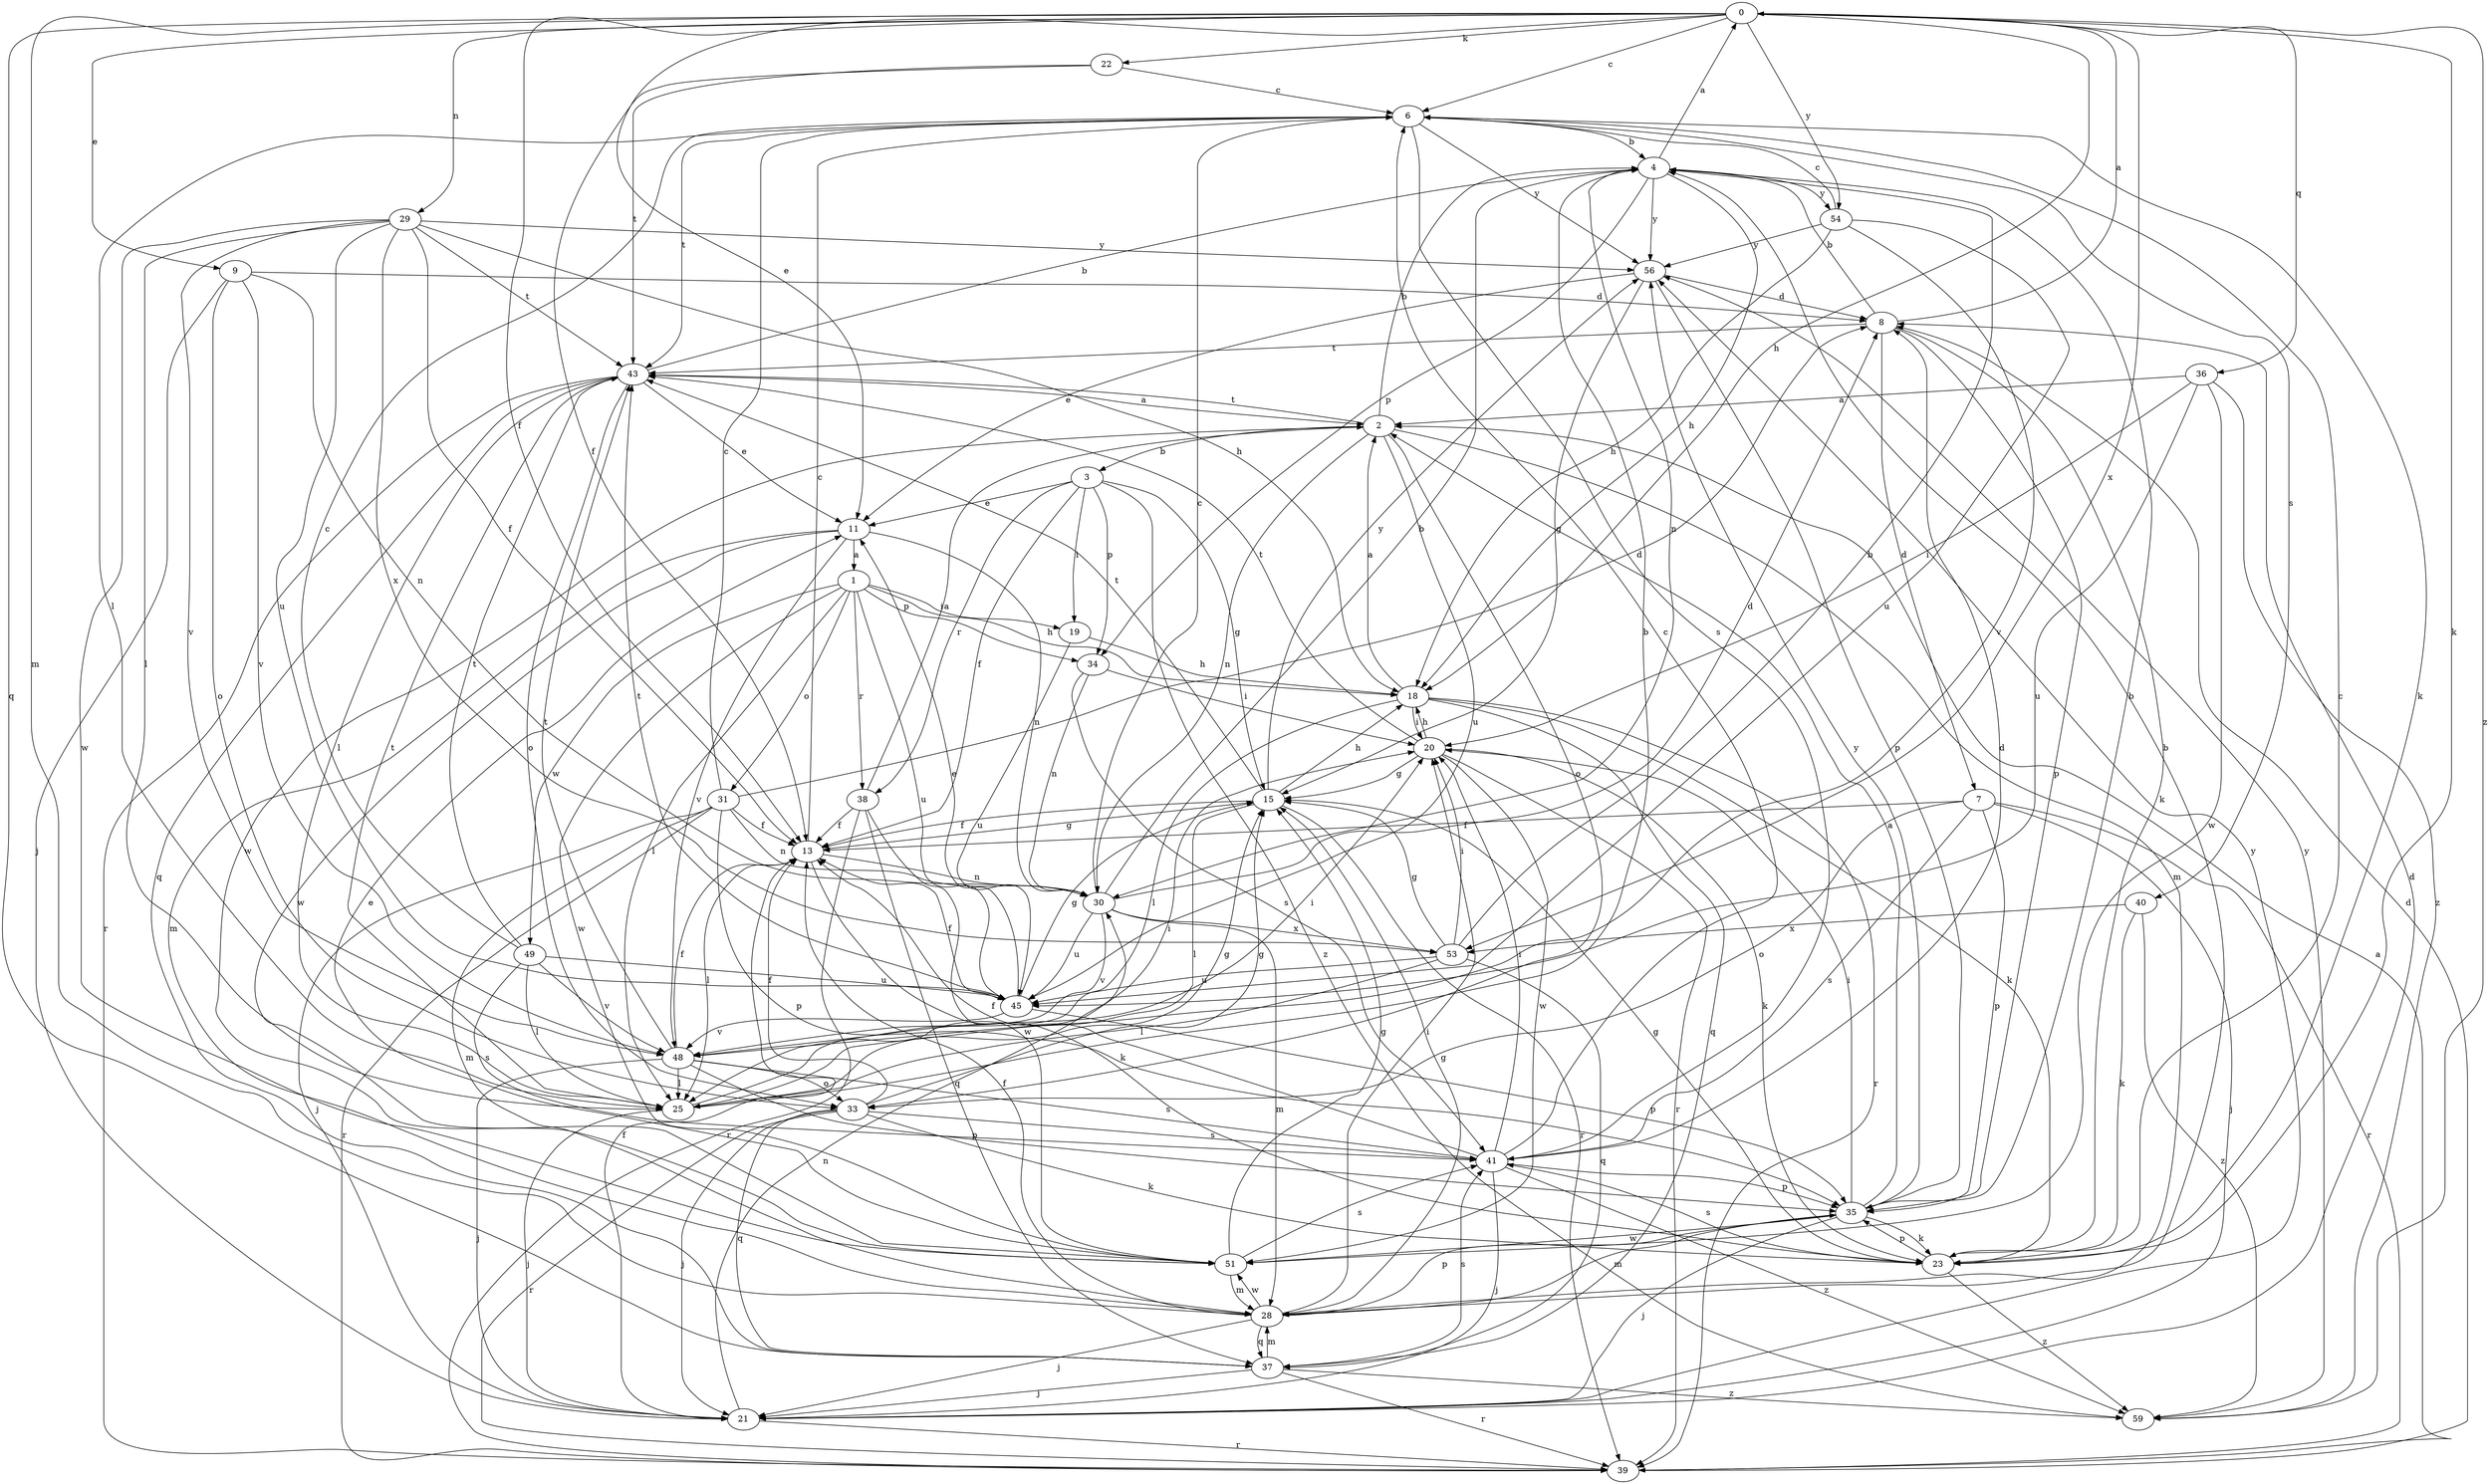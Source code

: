 strict digraph  {
0;
1;
2;
3;
4;
6;
7;
8;
9;
11;
13;
15;
18;
19;
20;
21;
22;
23;
25;
28;
29;
30;
31;
33;
34;
35;
36;
37;
38;
39;
40;
41;
43;
45;
48;
49;
51;
53;
54;
56;
59;
0 -> 6  [label=c];
0 -> 9  [label=e];
0 -> 11  [label=e];
0 -> 13  [label=f];
0 -> 18  [label=h];
0 -> 22  [label=k];
0 -> 23  [label=k];
0 -> 28  [label=m];
0 -> 29  [label=n];
0 -> 36  [label=q];
0 -> 37  [label=q];
0 -> 53  [label=x];
0 -> 54  [label=y];
0 -> 59  [label=z];
1 -> 18  [label=h];
1 -> 19  [label=i];
1 -> 25  [label=l];
1 -> 31  [label=o];
1 -> 34  [label=p];
1 -> 38  [label=r];
1 -> 45  [label=u];
1 -> 49  [label=w];
1 -> 51  [label=w];
2 -> 3  [label=b];
2 -> 4  [label=b];
2 -> 28  [label=m];
2 -> 30  [label=n];
2 -> 33  [label=o];
2 -> 43  [label=t];
2 -> 45  [label=u];
2 -> 51  [label=w];
3 -> 11  [label=e];
3 -> 13  [label=f];
3 -> 15  [label=g];
3 -> 19  [label=i];
3 -> 34  [label=p];
3 -> 38  [label=r];
3 -> 59  [label=z];
4 -> 0  [label=a];
4 -> 18  [label=h];
4 -> 30  [label=n];
4 -> 34  [label=p];
4 -> 54  [label=y];
4 -> 56  [label=y];
6 -> 4  [label=b];
6 -> 23  [label=k];
6 -> 25  [label=l];
6 -> 40  [label=s];
6 -> 41  [label=s];
6 -> 43  [label=t];
6 -> 56  [label=y];
7 -> 13  [label=f];
7 -> 21  [label=j];
7 -> 33  [label=o];
7 -> 35  [label=p];
7 -> 39  [label=r];
7 -> 41  [label=s];
8 -> 0  [label=a];
8 -> 4  [label=b];
8 -> 7  [label=d];
8 -> 23  [label=k];
8 -> 35  [label=p];
8 -> 43  [label=t];
9 -> 8  [label=d];
9 -> 21  [label=j];
9 -> 30  [label=n];
9 -> 33  [label=o];
9 -> 48  [label=v];
11 -> 1  [label=a];
11 -> 28  [label=m];
11 -> 30  [label=n];
11 -> 48  [label=v];
11 -> 51  [label=w];
13 -> 6  [label=c];
13 -> 15  [label=g];
13 -> 23  [label=k];
13 -> 25  [label=l];
13 -> 30  [label=n];
15 -> 13  [label=f];
15 -> 18  [label=h];
15 -> 25  [label=l];
15 -> 39  [label=r];
15 -> 43  [label=t];
15 -> 56  [label=y];
18 -> 2  [label=a];
18 -> 20  [label=i];
18 -> 23  [label=k];
18 -> 25  [label=l];
18 -> 37  [label=q];
18 -> 39  [label=r];
19 -> 18  [label=h];
19 -> 45  [label=u];
20 -> 15  [label=g];
20 -> 18  [label=h];
20 -> 23  [label=k];
20 -> 39  [label=r];
20 -> 43  [label=t];
20 -> 51  [label=w];
21 -> 8  [label=d];
21 -> 13  [label=f];
21 -> 30  [label=n];
21 -> 39  [label=r];
21 -> 56  [label=y];
22 -> 6  [label=c];
22 -> 13  [label=f];
22 -> 43  [label=t];
23 -> 6  [label=c];
23 -> 15  [label=g];
23 -> 35  [label=p];
23 -> 41  [label=s];
23 -> 59  [label=z];
25 -> 4  [label=b];
25 -> 15  [label=g];
25 -> 20  [label=i];
25 -> 21  [label=j];
25 -> 43  [label=t];
28 -> 4  [label=b];
28 -> 13  [label=f];
28 -> 15  [label=g];
28 -> 20  [label=i];
28 -> 21  [label=j];
28 -> 35  [label=p];
28 -> 37  [label=q];
28 -> 51  [label=w];
29 -> 13  [label=f];
29 -> 18  [label=h];
29 -> 25  [label=l];
29 -> 43  [label=t];
29 -> 45  [label=u];
29 -> 48  [label=v];
29 -> 51  [label=w];
29 -> 53  [label=x];
29 -> 56  [label=y];
30 -> 4  [label=b];
30 -> 6  [label=c];
30 -> 8  [label=d];
30 -> 28  [label=m];
30 -> 45  [label=u];
30 -> 48  [label=v];
30 -> 53  [label=x];
31 -> 6  [label=c];
31 -> 8  [label=d];
31 -> 13  [label=f];
31 -> 21  [label=j];
31 -> 28  [label=m];
31 -> 30  [label=n];
31 -> 35  [label=p];
31 -> 39  [label=r];
33 -> 13  [label=f];
33 -> 15  [label=g];
33 -> 21  [label=j];
33 -> 23  [label=k];
33 -> 37  [label=q];
33 -> 39  [label=r];
33 -> 41  [label=s];
34 -> 20  [label=i];
34 -> 30  [label=n];
34 -> 41  [label=s];
35 -> 2  [label=a];
35 -> 4  [label=b];
35 -> 20  [label=i];
35 -> 21  [label=j];
35 -> 23  [label=k];
35 -> 28  [label=m];
35 -> 51  [label=w];
35 -> 56  [label=y];
36 -> 2  [label=a];
36 -> 20  [label=i];
36 -> 45  [label=u];
36 -> 51  [label=w];
36 -> 59  [label=z];
37 -> 21  [label=j];
37 -> 28  [label=m];
37 -> 39  [label=r];
37 -> 41  [label=s];
37 -> 59  [label=z];
38 -> 2  [label=a];
38 -> 13  [label=f];
38 -> 37  [label=q];
38 -> 39  [label=r];
38 -> 51  [label=w];
39 -> 2  [label=a];
39 -> 8  [label=d];
40 -> 23  [label=k];
40 -> 53  [label=x];
40 -> 59  [label=z];
41 -> 6  [label=c];
41 -> 8  [label=d];
41 -> 13  [label=f];
41 -> 20  [label=i];
41 -> 21  [label=j];
41 -> 35  [label=p];
41 -> 59  [label=z];
43 -> 2  [label=a];
43 -> 4  [label=b];
43 -> 11  [label=e];
43 -> 25  [label=l];
43 -> 33  [label=o];
43 -> 37  [label=q];
43 -> 39  [label=r];
45 -> 11  [label=e];
45 -> 13  [label=f];
45 -> 15  [label=g];
45 -> 35  [label=p];
45 -> 43  [label=t];
45 -> 48  [label=v];
48 -> 13  [label=f];
48 -> 20  [label=i];
48 -> 21  [label=j];
48 -> 25  [label=l];
48 -> 33  [label=o];
48 -> 35  [label=p];
48 -> 41  [label=s];
48 -> 43  [label=t];
49 -> 6  [label=c];
49 -> 25  [label=l];
49 -> 41  [label=s];
49 -> 43  [label=t];
49 -> 45  [label=u];
49 -> 48  [label=v];
51 -> 11  [label=e];
51 -> 15  [label=g];
51 -> 28  [label=m];
51 -> 41  [label=s];
53 -> 4  [label=b];
53 -> 15  [label=g];
53 -> 20  [label=i];
53 -> 25  [label=l];
53 -> 37  [label=q];
53 -> 45  [label=u];
54 -> 6  [label=c];
54 -> 18  [label=h];
54 -> 45  [label=u];
54 -> 48  [label=v];
54 -> 56  [label=y];
56 -> 8  [label=d];
56 -> 11  [label=e];
56 -> 15  [label=g];
56 -> 35  [label=p];
59 -> 56  [label=y];
}
